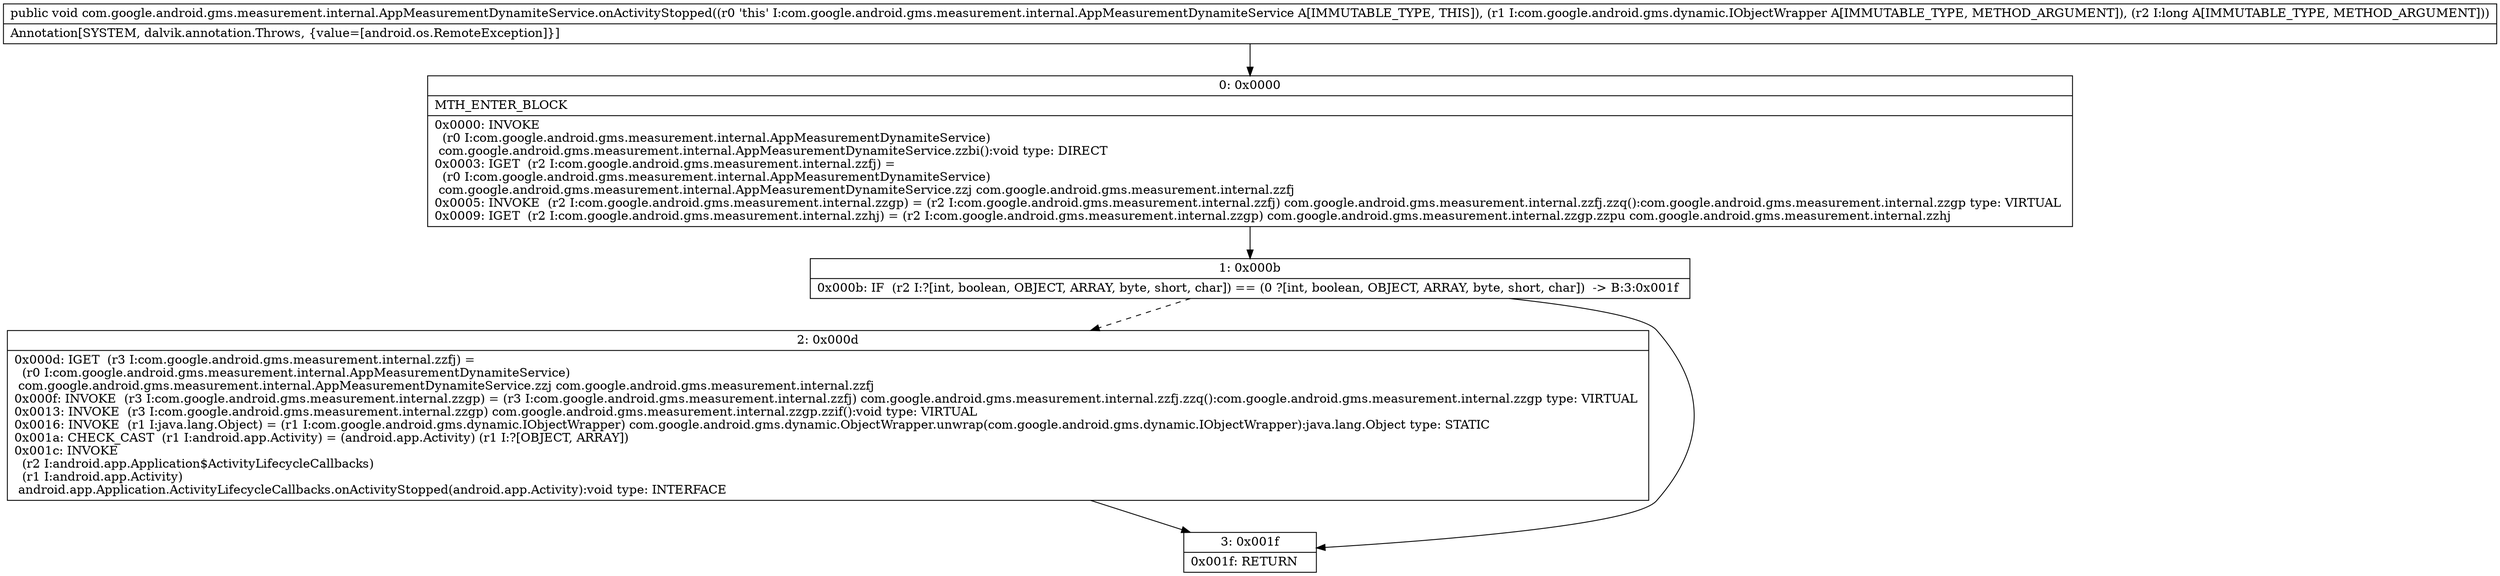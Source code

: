 digraph "CFG forcom.google.android.gms.measurement.internal.AppMeasurementDynamiteService.onActivityStopped(Lcom\/google\/android\/gms\/dynamic\/IObjectWrapper;J)V" {
Node_0 [shape=record,label="{0\:\ 0x0000|MTH_ENTER_BLOCK\l|0x0000: INVOKE  \l  (r0 I:com.google.android.gms.measurement.internal.AppMeasurementDynamiteService)\l com.google.android.gms.measurement.internal.AppMeasurementDynamiteService.zzbi():void type: DIRECT \l0x0003: IGET  (r2 I:com.google.android.gms.measurement.internal.zzfj) = \l  (r0 I:com.google.android.gms.measurement.internal.AppMeasurementDynamiteService)\l com.google.android.gms.measurement.internal.AppMeasurementDynamiteService.zzj com.google.android.gms.measurement.internal.zzfj \l0x0005: INVOKE  (r2 I:com.google.android.gms.measurement.internal.zzgp) = (r2 I:com.google.android.gms.measurement.internal.zzfj) com.google.android.gms.measurement.internal.zzfj.zzq():com.google.android.gms.measurement.internal.zzgp type: VIRTUAL \l0x0009: IGET  (r2 I:com.google.android.gms.measurement.internal.zzhj) = (r2 I:com.google.android.gms.measurement.internal.zzgp) com.google.android.gms.measurement.internal.zzgp.zzpu com.google.android.gms.measurement.internal.zzhj \l}"];
Node_1 [shape=record,label="{1\:\ 0x000b|0x000b: IF  (r2 I:?[int, boolean, OBJECT, ARRAY, byte, short, char]) == (0 ?[int, boolean, OBJECT, ARRAY, byte, short, char])  \-\> B:3:0x001f \l}"];
Node_2 [shape=record,label="{2\:\ 0x000d|0x000d: IGET  (r3 I:com.google.android.gms.measurement.internal.zzfj) = \l  (r0 I:com.google.android.gms.measurement.internal.AppMeasurementDynamiteService)\l com.google.android.gms.measurement.internal.AppMeasurementDynamiteService.zzj com.google.android.gms.measurement.internal.zzfj \l0x000f: INVOKE  (r3 I:com.google.android.gms.measurement.internal.zzgp) = (r3 I:com.google.android.gms.measurement.internal.zzfj) com.google.android.gms.measurement.internal.zzfj.zzq():com.google.android.gms.measurement.internal.zzgp type: VIRTUAL \l0x0013: INVOKE  (r3 I:com.google.android.gms.measurement.internal.zzgp) com.google.android.gms.measurement.internal.zzgp.zzif():void type: VIRTUAL \l0x0016: INVOKE  (r1 I:java.lang.Object) = (r1 I:com.google.android.gms.dynamic.IObjectWrapper) com.google.android.gms.dynamic.ObjectWrapper.unwrap(com.google.android.gms.dynamic.IObjectWrapper):java.lang.Object type: STATIC \l0x001a: CHECK_CAST  (r1 I:android.app.Activity) = (android.app.Activity) (r1 I:?[OBJECT, ARRAY]) \l0x001c: INVOKE  \l  (r2 I:android.app.Application$ActivityLifecycleCallbacks)\l  (r1 I:android.app.Activity)\l android.app.Application.ActivityLifecycleCallbacks.onActivityStopped(android.app.Activity):void type: INTERFACE \l}"];
Node_3 [shape=record,label="{3\:\ 0x001f|0x001f: RETURN   \l}"];
MethodNode[shape=record,label="{public void com.google.android.gms.measurement.internal.AppMeasurementDynamiteService.onActivityStopped((r0 'this' I:com.google.android.gms.measurement.internal.AppMeasurementDynamiteService A[IMMUTABLE_TYPE, THIS]), (r1 I:com.google.android.gms.dynamic.IObjectWrapper A[IMMUTABLE_TYPE, METHOD_ARGUMENT]), (r2 I:long A[IMMUTABLE_TYPE, METHOD_ARGUMENT]))  | Annotation[SYSTEM, dalvik.annotation.Throws, \{value=[android.os.RemoteException]\}]\l}"];
MethodNode -> Node_0;
Node_0 -> Node_1;
Node_1 -> Node_2[style=dashed];
Node_1 -> Node_3;
Node_2 -> Node_3;
}

